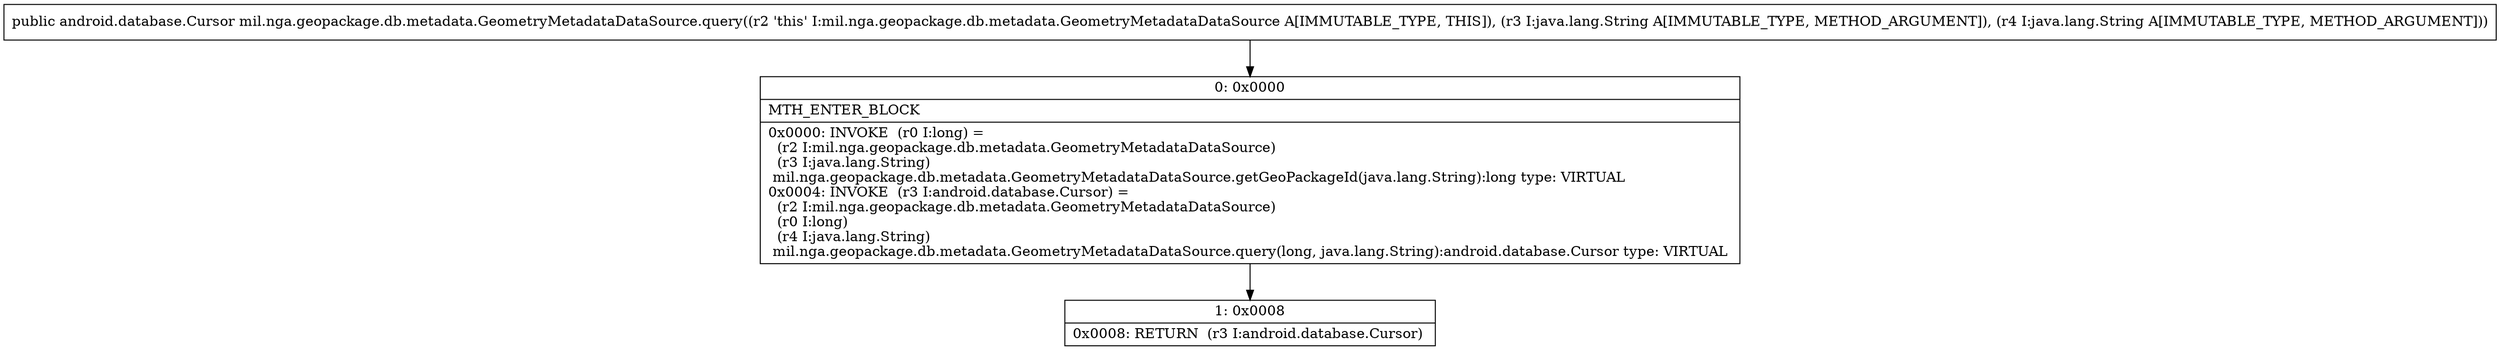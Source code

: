 digraph "CFG formil.nga.geopackage.db.metadata.GeometryMetadataDataSource.query(Ljava\/lang\/String;Ljava\/lang\/String;)Landroid\/database\/Cursor;" {
Node_0 [shape=record,label="{0\:\ 0x0000|MTH_ENTER_BLOCK\l|0x0000: INVOKE  (r0 I:long) = \l  (r2 I:mil.nga.geopackage.db.metadata.GeometryMetadataDataSource)\l  (r3 I:java.lang.String)\l mil.nga.geopackage.db.metadata.GeometryMetadataDataSource.getGeoPackageId(java.lang.String):long type: VIRTUAL \l0x0004: INVOKE  (r3 I:android.database.Cursor) = \l  (r2 I:mil.nga.geopackage.db.metadata.GeometryMetadataDataSource)\l  (r0 I:long)\l  (r4 I:java.lang.String)\l mil.nga.geopackage.db.metadata.GeometryMetadataDataSource.query(long, java.lang.String):android.database.Cursor type: VIRTUAL \l}"];
Node_1 [shape=record,label="{1\:\ 0x0008|0x0008: RETURN  (r3 I:android.database.Cursor) \l}"];
MethodNode[shape=record,label="{public android.database.Cursor mil.nga.geopackage.db.metadata.GeometryMetadataDataSource.query((r2 'this' I:mil.nga.geopackage.db.metadata.GeometryMetadataDataSource A[IMMUTABLE_TYPE, THIS]), (r3 I:java.lang.String A[IMMUTABLE_TYPE, METHOD_ARGUMENT]), (r4 I:java.lang.String A[IMMUTABLE_TYPE, METHOD_ARGUMENT])) }"];
MethodNode -> Node_0;
Node_0 -> Node_1;
}

